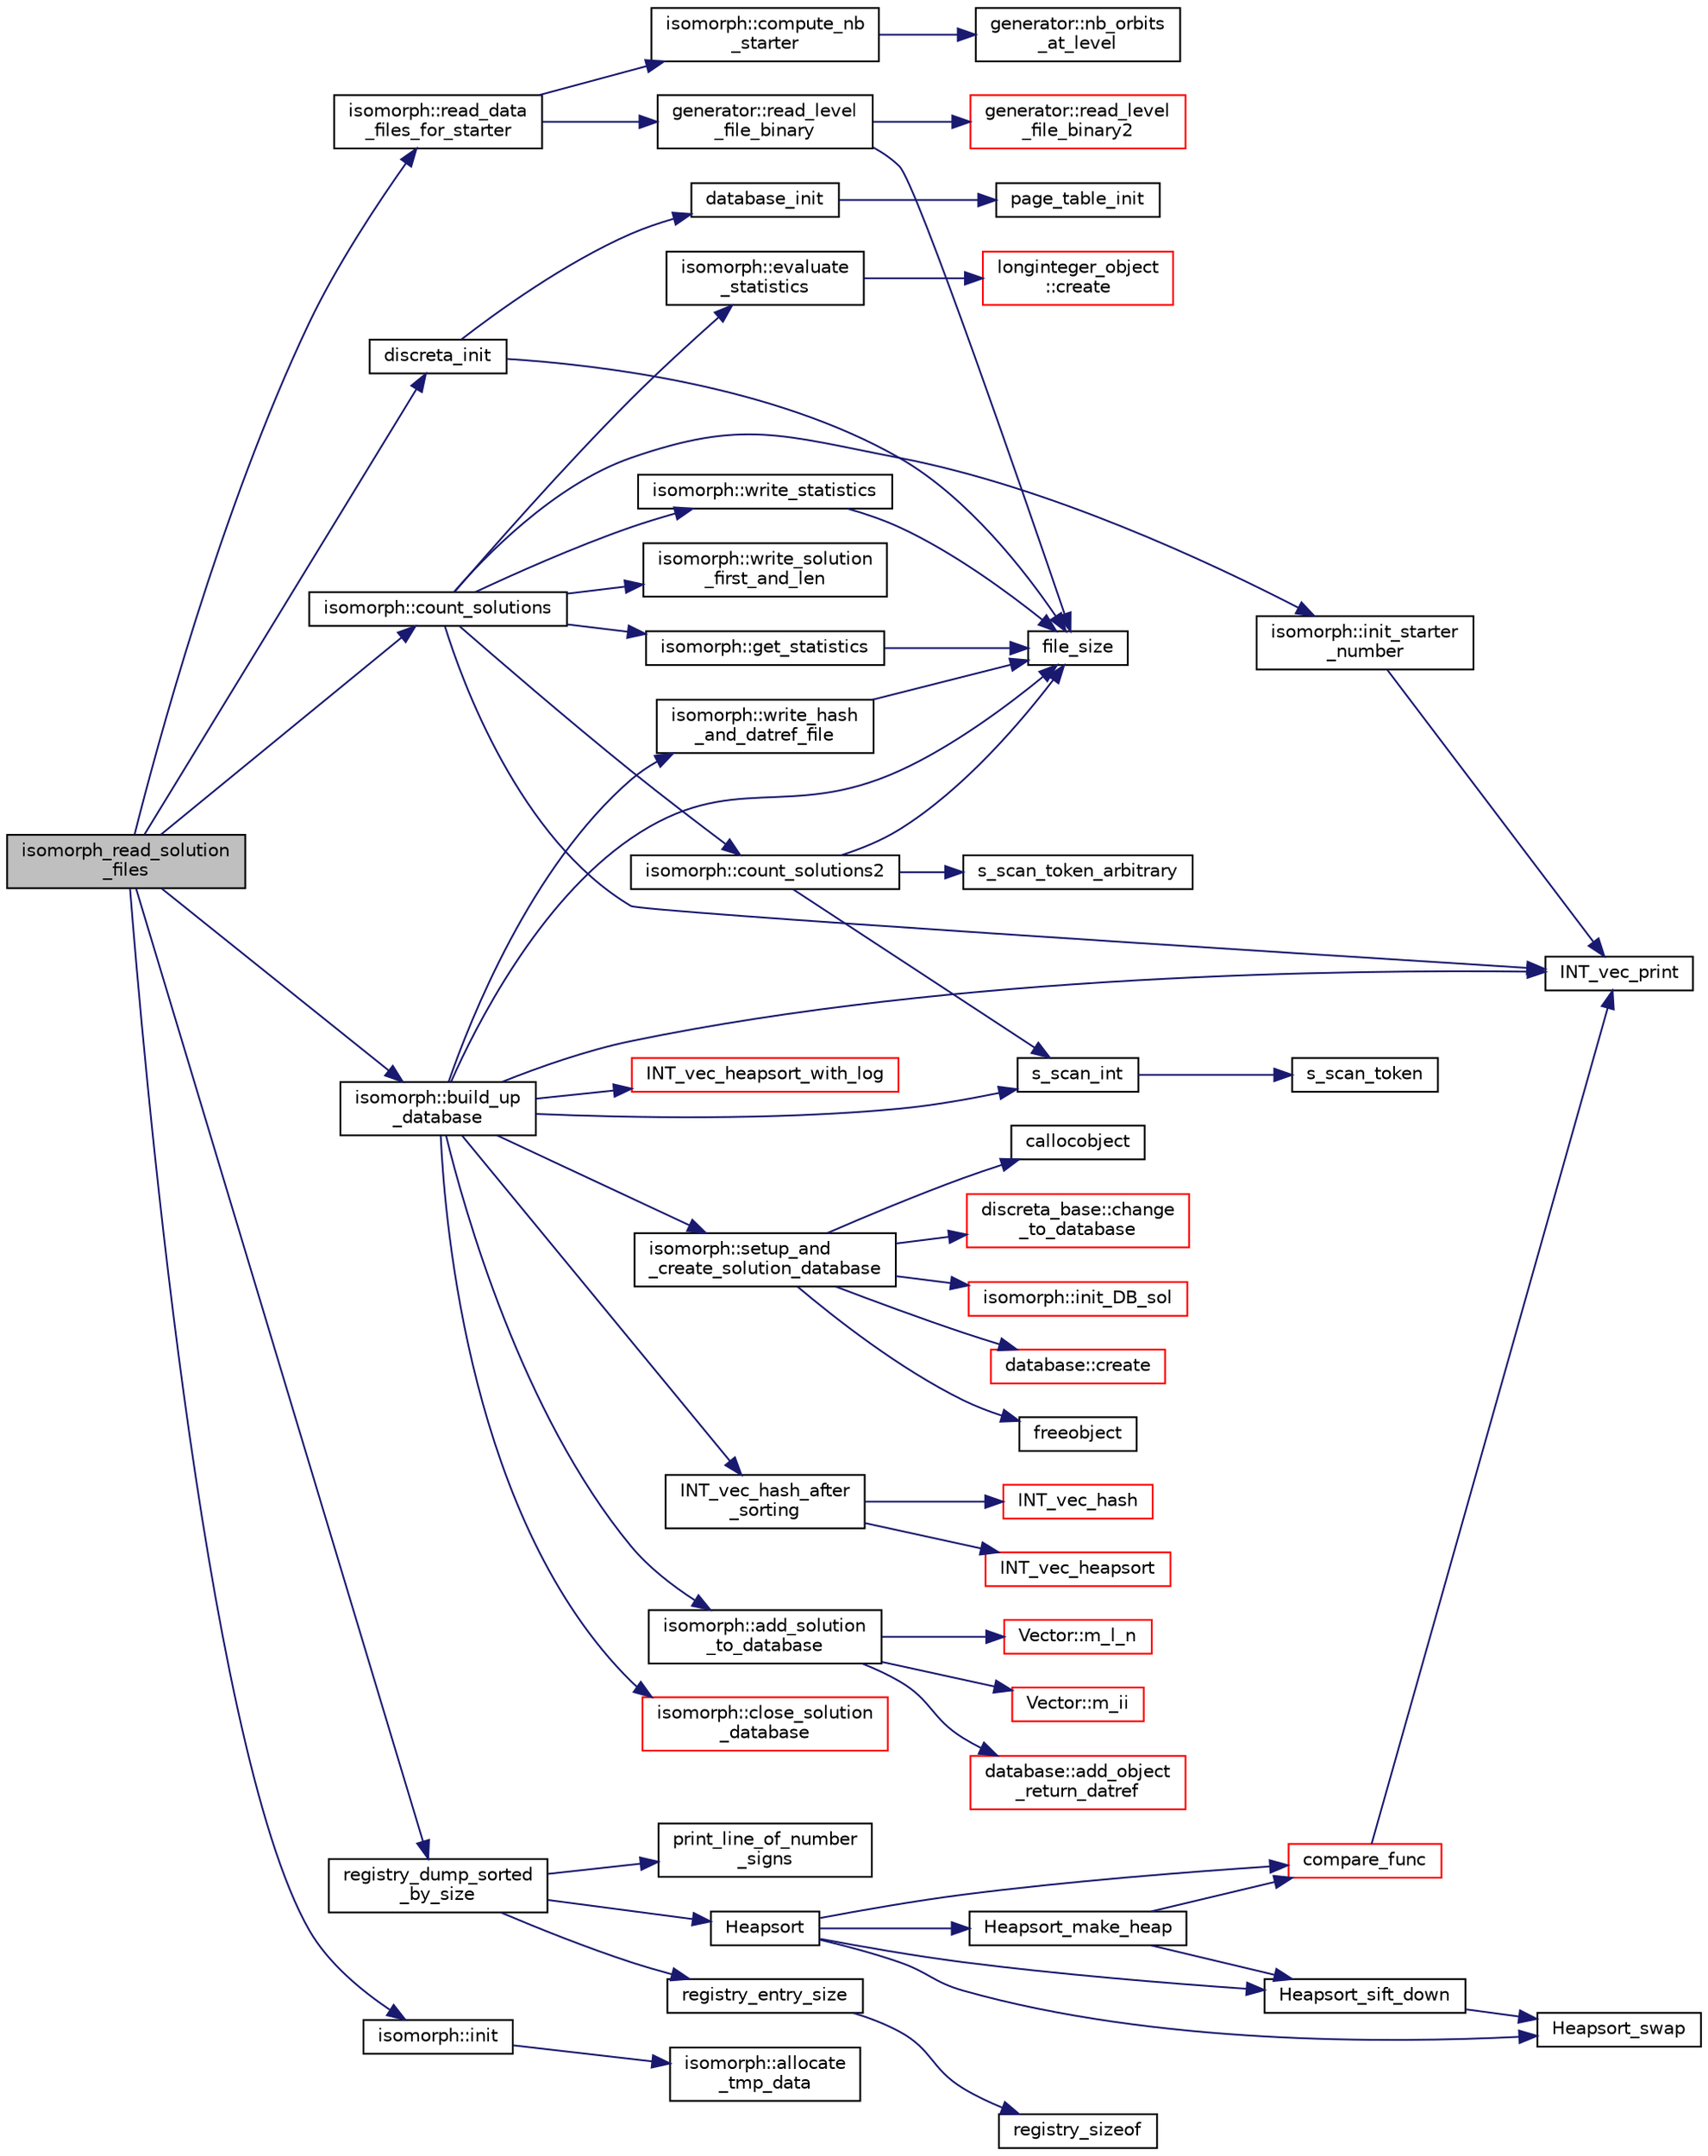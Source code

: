 digraph "isomorph_read_solution_files"
{
  edge [fontname="Helvetica",fontsize="10",labelfontname="Helvetica",labelfontsize="10"];
  node [fontname="Helvetica",fontsize="10",shape=record];
  rankdir="LR";
  Node6048 [label="isomorph_read_solution\l_files",height=0.2,width=0.4,color="black", fillcolor="grey75", style="filled", fontcolor="black"];
  Node6048 -> Node6049 [color="midnightblue",fontsize="10",style="solid",fontname="Helvetica"];
  Node6049 [label="discreta_init",height=0.2,width=0.4,color="black", fillcolor="white", style="filled",URL="$d9/d60/discreta_8h.html#a26c1fcfc028f99baaccd7da37c8688e7"];
  Node6049 -> Node6050 [color="midnightblue",fontsize="10",style="solid",fontname="Helvetica"];
  Node6050 [label="file_size",height=0.2,width=0.4,color="black", fillcolor="white", style="filled",URL="$df/dbf/sajeeb_8_c.html#a5c37cf5785204b6e9adf647dc14d0e50"];
  Node6049 -> Node6051 [color="midnightblue",fontsize="10",style="solid",fontname="Helvetica"];
  Node6051 [label="database_init",height=0.2,width=0.4,color="black", fillcolor="white", style="filled",URL="$d8/d5a/btree_8_c.html#a925ec7a8df95c484c506e7d1a0419f1c"];
  Node6051 -> Node6052 [color="midnightblue",fontsize="10",style="solid",fontname="Helvetica"];
  Node6052 [label="page_table_init",height=0.2,width=0.4,color="black", fillcolor="white", style="filled",URL="$d9/d60/discreta_8h.html#ab1c17c254db929b1c70f13c60f3efbbe"];
  Node6048 -> Node6053 [color="midnightblue",fontsize="10",style="solid",fontname="Helvetica"];
  Node6053 [label="isomorph::init",height=0.2,width=0.4,color="black", fillcolor="white", style="filled",URL="$d3/d5f/classisomorph.html#ad10f09aafccb67e0871404d61a68e0d9"];
  Node6053 -> Node6054 [color="midnightblue",fontsize="10",style="solid",fontname="Helvetica"];
  Node6054 [label="isomorph::allocate\l_tmp_data",height=0.2,width=0.4,color="black", fillcolor="white", style="filled",URL="$d3/d5f/classisomorph.html#a2aba74f4e4c524cfee6c9faea33474c2"];
  Node6048 -> Node6055 [color="midnightblue",fontsize="10",style="solid",fontname="Helvetica"];
  Node6055 [label="isomorph::read_data\l_files_for_starter",height=0.2,width=0.4,color="black", fillcolor="white", style="filled",URL="$d3/d5f/classisomorph.html#a388ff858a7a437e12b5a96121294f48f"];
  Node6055 -> Node6056 [color="midnightblue",fontsize="10",style="solid",fontname="Helvetica"];
  Node6056 [label="generator::read_level\l_file_binary",height=0.2,width=0.4,color="black", fillcolor="white", style="filled",URL="$d7/d73/classgenerator.html#a03b82a8bd61e9d6af1a8c114274b2be2"];
  Node6056 -> Node6050 [color="midnightblue",fontsize="10",style="solid",fontname="Helvetica"];
  Node6056 -> Node6057 [color="midnightblue",fontsize="10",style="solid",fontname="Helvetica"];
  Node6057 [label="generator::read_level\l_file_binary2",height=0.2,width=0.4,color="red", fillcolor="white", style="filled",URL="$d7/d73/classgenerator.html#a1122a5fc388f2ca946f920ed965eb8b7"];
  Node6055 -> Node6062 [color="midnightblue",fontsize="10",style="solid",fontname="Helvetica"];
  Node6062 [label="isomorph::compute_nb\l_starter",height=0.2,width=0.4,color="black", fillcolor="white", style="filled",URL="$d3/d5f/classisomorph.html#ac899e1617283a043eab938ee0f84ea51"];
  Node6062 -> Node6063 [color="midnightblue",fontsize="10",style="solid",fontname="Helvetica"];
  Node6063 [label="generator::nb_orbits\l_at_level",height=0.2,width=0.4,color="black", fillcolor="white", style="filled",URL="$d7/d73/classgenerator.html#a020f3d8378448310d044a4a24fadf301"];
  Node6048 -> Node6064 [color="midnightblue",fontsize="10",style="solid",fontname="Helvetica"];
  Node6064 [label="isomorph::count_solutions",height=0.2,width=0.4,color="black", fillcolor="white", style="filled",URL="$d3/d5f/classisomorph.html#a894cb7cc3e1ce703af74cb8e7aade287"];
  Node6064 -> Node6065 [color="midnightblue",fontsize="10",style="solid",fontname="Helvetica"];
  Node6065 [label="isomorph::count_solutions2",height=0.2,width=0.4,color="black", fillcolor="white", style="filled",URL="$d3/d5f/classisomorph.html#af4188dae2ed875b1e5ba95ee8b3624aa"];
  Node6065 -> Node6050 [color="midnightblue",fontsize="10",style="solid",fontname="Helvetica"];
  Node6065 -> Node6066 [color="midnightblue",fontsize="10",style="solid",fontname="Helvetica"];
  Node6066 [label="s_scan_int",height=0.2,width=0.4,color="black", fillcolor="white", style="filled",URL="$d5/db4/io__and__os_8h.html#ab43cab8ae063700a2fc82113b69eea5f"];
  Node6066 -> Node6067 [color="midnightblue",fontsize="10",style="solid",fontname="Helvetica"];
  Node6067 [label="s_scan_token",height=0.2,width=0.4,color="black", fillcolor="white", style="filled",URL="$d4/d74/util_8_c.html#a8d1a4ad92d09138f7a1a7e389469ed45"];
  Node6065 -> Node6068 [color="midnightblue",fontsize="10",style="solid",fontname="Helvetica"];
  Node6068 [label="s_scan_token_arbitrary",height=0.2,width=0.4,color="black", fillcolor="white", style="filled",URL="$d5/db4/io__and__os_8h.html#aa2a992efd4d871acb1d802a4e5001d8d"];
  Node6064 -> Node6069 [color="midnightblue",fontsize="10",style="solid",fontname="Helvetica"];
  Node6069 [label="INT_vec_print",height=0.2,width=0.4,color="black", fillcolor="white", style="filled",URL="$df/dbf/sajeeb_8_c.html#a79a5901af0b47dd0d694109543c027fe"];
  Node6064 -> Node6070 [color="midnightblue",fontsize="10",style="solid",fontname="Helvetica"];
  Node6070 [label="isomorph::init_starter\l_number",height=0.2,width=0.4,color="black", fillcolor="white", style="filled",URL="$d3/d5f/classisomorph.html#a93b1d8fa988ca12f5f231fc4420873b2"];
  Node6070 -> Node6069 [color="midnightblue",fontsize="10",style="solid",fontname="Helvetica"];
  Node6064 -> Node6071 [color="midnightblue",fontsize="10",style="solid",fontname="Helvetica"];
  Node6071 [label="isomorph::write_solution\l_first_and_len",height=0.2,width=0.4,color="black", fillcolor="white", style="filled",URL="$d3/d5f/classisomorph.html#acb8172820825e122c6e785582be1440e"];
  Node6064 -> Node6072 [color="midnightblue",fontsize="10",style="solid",fontname="Helvetica"];
  Node6072 [label="isomorph::get_statistics",height=0.2,width=0.4,color="black", fillcolor="white", style="filled",URL="$d3/d5f/classisomorph.html#a70c817cfed4be5d19ce2c902d161d184"];
  Node6072 -> Node6050 [color="midnightblue",fontsize="10",style="solid",fontname="Helvetica"];
  Node6064 -> Node6073 [color="midnightblue",fontsize="10",style="solid",fontname="Helvetica"];
  Node6073 [label="isomorph::write_statistics",height=0.2,width=0.4,color="black", fillcolor="white", style="filled",URL="$d3/d5f/classisomorph.html#ae9ebe6e1defa50c76708492862152c9a"];
  Node6073 -> Node6050 [color="midnightblue",fontsize="10",style="solid",fontname="Helvetica"];
  Node6064 -> Node6074 [color="midnightblue",fontsize="10",style="solid",fontname="Helvetica"];
  Node6074 [label="isomorph::evaluate\l_statistics",height=0.2,width=0.4,color="black", fillcolor="white", style="filled",URL="$d3/d5f/classisomorph.html#ade4cdca1757163cda5a1ff58a75da284"];
  Node6074 -> Node6075 [color="midnightblue",fontsize="10",style="solid",fontname="Helvetica"];
  Node6075 [label="longinteger_object\l::create",height=0.2,width=0.4,color="red", fillcolor="white", style="filled",URL="$dd/d7e/classlonginteger__object.html#a95d2eebc60849c3963a49298b1f498c2"];
  Node6048 -> Node6081 [color="midnightblue",fontsize="10",style="solid",fontname="Helvetica"];
  Node6081 [label="registry_dump_sorted\l_by_size",height=0.2,width=0.4,color="black", fillcolor="white", style="filled",URL="$d5/db4/io__and__os_8h.html#a219b9a76e136e450523d924ce80734bc"];
  Node6081 -> Node6082 [color="midnightblue",fontsize="10",style="solid",fontname="Helvetica"];
  Node6082 [label="print_line_of_number\l_signs",height=0.2,width=0.4,color="black", fillcolor="white", style="filled",URL="$d5/db4/io__and__os_8h.html#a59b640c1f8b0040f26fa06b641191105"];
  Node6081 -> Node6083 [color="midnightblue",fontsize="10",style="solid",fontname="Helvetica"];
  Node6083 [label="registry_entry_size",height=0.2,width=0.4,color="black", fillcolor="white", style="filled",URL="$df/d84/foundations_2io__and__os_2memory_8_c.html#abb7fc0eff582133f5bd8a7cbd78d742b"];
  Node6083 -> Node6084 [color="midnightblue",fontsize="10",style="solid",fontname="Helvetica"];
  Node6084 [label="registry_sizeof",height=0.2,width=0.4,color="black", fillcolor="white", style="filled",URL="$df/d84/foundations_2io__and__os_2memory_8_c.html#a1ebe71d1cd99d79db497355f608be044"];
  Node6081 -> Node6085 [color="midnightblue",fontsize="10",style="solid",fontname="Helvetica"];
  Node6085 [label="Heapsort",height=0.2,width=0.4,color="black", fillcolor="white", style="filled",URL="$d5/de2/foundations_2data__structures_2data__structures_8h.html#a2af240488f5893071c88af35d9f06b6d"];
  Node6085 -> Node6086 [color="midnightblue",fontsize="10",style="solid",fontname="Helvetica"];
  Node6086 [label="Heapsort_make_heap",height=0.2,width=0.4,color="black", fillcolor="white", style="filled",URL="$d4/dd7/sorting_8_c.html#ae2f81d9c1e532bee5c80dfae7cc45bcc"];
  Node6086 -> Node6087 [color="midnightblue",fontsize="10",style="solid",fontname="Helvetica"];
  Node6087 [label="Heapsort_sift_down",height=0.2,width=0.4,color="black", fillcolor="white", style="filled",URL="$d4/dd7/sorting_8_c.html#a89625a5f8e99e9a76db45ad133b5a3f3"];
  Node6087 -> Node6088 [color="midnightblue",fontsize="10",style="solid",fontname="Helvetica"];
  Node6088 [label="Heapsort_swap",height=0.2,width=0.4,color="black", fillcolor="white", style="filled",URL="$d4/dd7/sorting_8_c.html#a7d47ff5b6218622f072ca38a87900496"];
  Node6086 -> Node6089 [color="midnightblue",fontsize="10",style="solid",fontname="Helvetica"];
  Node6089 [label="compare_func",height=0.2,width=0.4,color="red", fillcolor="white", style="filled",URL="$dc/d77/pentomino__5x5_8_c.html#af532ec92afffcb63cd1f1180e96642d4"];
  Node6089 -> Node6069 [color="midnightblue",fontsize="10",style="solid",fontname="Helvetica"];
  Node6085 -> Node6089 [color="midnightblue",fontsize="10",style="solid",fontname="Helvetica"];
  Node6085 -> Node6088 [color="midnightblue",fontsize="10",style="solid",fontname="Helvetica"];
  Node6085 -> Node6087 [color="midnightblue",fontsize="10",style="solid",fontname="Helvetica"];
  Node6048 -> Node6091 [color="midnightblue",fontsize="10",style="solid",fontname="Helvetica"];
  Node6091 [label="isomorph::build_up\l_database",height=0.2,width=0.4,color="black", fillcolor="white", style="filled",URL="$d3/d5f/classisomorph.html#a40bea8f733a5855879f927fc73324384"];
  Node6091 -> Node6092 [color="midnightblue",fontsize="10",style="solid",fontname="Helvetica"];
  Node6092 [label="isomorph::setup_and\l_create_solution_database",height=0.2,width=0.4,color="black", fillcolor="white", style="filled",URL="$d3/d5f/classisomorph.html#a810a22dfde3c43272107c743ec819b0e"];
  Node6092 -> Node6093 [color="midnightblue",fontsize="10",style="solid",fontname="Helvetica"];
  Node6093 [label="freeobject",height=0.2,width=0.4,color="black", fillcolor="white", style="filled",URL="$d9/d60/discreta_8h.html#a3bd8a0c7f8d0451709f6e310536ff2ae"];
  Node6092 -> Node6094 [color="midnightblue",fontsize="10",style="solid",fontname="Helvetica"];
  Node6094 [label="callocobject",height=0.2,width=0.4,color="black", fillcolor="white", style="filled",URL="$d9/d60/discreta_8h.html#a8bbcb8338d159223714097d10e94364d"];
  Node6092 -> Node6095 [color="midnightblue",fontsize="10",style="solid",fontname="Helvetica"];
  Node6095 [label="discreta_base::change\l_to_database",height=0.2,width=0.4,color="red", fillcolor="white", style="filled",URL="$d7/d71/classdiscreta__base.html#a9187fb1e0526e3d327b78bb19475ae40"];
  Node6092 -> Node6167 [color="midnightblue",fontsize="10",style="solid",fontname="Helvetica"];
  Node6167 [label="isomorph::init_DB_sol",height=0.2,width=0.4,color="red", fillcolor="white", style="filled",URL="$d3/d5f/classisomorph.html#afd8d8a546fa9a7bc6f211b216e291039"];
  Node6092 -> Node6205 [color="midnightblue",fontsize="10",style="solid",fontname="Helvetica"];
  Node6205 [label="database::create",height=0.2,width=0.4,color="red", fillcolor="white", style="filled",URL="$db/d72/classdatabase.html#a41d486156468426370c803bea3976cf1"];
  Node6091 -> Node6050 [color="midnightblue",fontsize="10",style="solid",fontname="Helvetica"];
  Node6091 -> Node6066 [color="midnightblue",fontsize="10",style="solid",fontname="Helvetica"];
  Node6091 -> Node6069 [color="midnightblue",fontsize="10",style="solid",fontname="Helvetica"];
  Node6091 -> Node6229 [color="midnightblue",fontsize="10",style="solid",fontname="Helvetica"];
  Node6229 [label="INT_vec_hash_after\l_sorting",height=0.2,width=0.4,color="black", fillcolor="white", style="filled",URL="$d5/db4/io__and__os_8h.html#aeafeac33912863498dad1e3c222d54b7"];
  Node6229 -> Node6230 [color="midnightblue",fontsize="10",style="solid",fontname="Helvetica"];
  Node6230 [label="INT_vec_heapsort",height=0.2,width=0.4,color="red", fillcolor="white", style="filled",URL="$d5/de2/foundations_2data__structures_2data__structures_8h.html#a3590ad9987f801fbfc94634300182f39"];
  Node6229 -> Node6234 [color="midnightblue",fontsize="10",style="solid",fontname="Helvetica"];
  Node6234 [label="INT_vec_hash",height=0.2,width=0.4,color="red", fillcolor="white", style="filled",URL="$d4/d74/util_8_c.html#a2c14b1034b07b03b4df943066edeb99f"];
  Node6091 -> Node6236 [color="midnightblue",fontsize="10",style="solid",fontname="Helvetica"];
  Node6236 [label="isomorph::add_solution\l_to_database",height=0.2,width=0.4,color="black", fillcolor="white", style="filled",URL="$d3/d5f/classisomorph.html#a18fee606dcd59d50cee898770d01dbc8"];
  Node6236 -> Node6169 [color="midnightblue",fontsize="10",style="solid",fontname="Helvetica"];
  Node6169 [label="Vector::m_l_n",height=0.2,width=0.4,color="red", fillcolor="white", style="filled",URL="$d5/db2/class_vector.html#a5c7c126e6266ecdc832c5ce5bc1cca2f"];
  Node6236 -> Node6237 [color="midnightblue",fontsize="10",style="solid",fontname="Helvetica"];
  Node6237 [label="Vector::m_ii",height=0.2,width=0.4,color="red", fillcolor="white", style="filled",URL="$d5/db2/class_vector.html#aa6a97eabb43f192a47947f4f6acbb04d"];
  Node6236 -> Node6238 [color="midnightblue",fontsize="10",style="solid",fontname="Helvetica"];
  Node6238 [label="database::add_object\l_return_datref",height=0.2,width=0.4,color="red", fillcolor="white", style="filled",URL="$db/d72/classdatabase.html#a6b0c2e6ebb9938c57ce826647ed1ad40"];
  Node6091 -> Node6274 [color="midnightblue",fontsize="10",style="solid",fontname="Helvetica"];
  Node6274 [label="isomorph::write_hash\l_and_datref_file",height=0.2,width=0.4,color="black", fillcolor="white", style="filled",URL="$d3/d5f/classisomorph.html#ad4807ab9c5da6368407eb33e1767c6dd"];
  Node6274 -> Node6050 [color="midnightblue",fontsize="10",style="solid",fontname="Helvetica"];
  Node6091 -> Node6275 [color="midnightblue",fontsize="10",style="solid",fontname="Helvetica"];
  Node6275 [label="INT_vec_heapsort_with_log",height=0.2,width=0.4,color="red", fillcolor="white", style="filled",URL="$d5/de2/foundations_2data__structures_2data__structures_8h.html#a9d838c341cd204ed79499960a8ed393d"];
  Node6091 -> Node6278 [color="midnightblue",fontsize="10",style="solid",fontname="Helvetica"];
  Node6278 [label="isomorph::close_solution\l_database",height=0.2,width=0.4,color="red", fillcolor="white", style="filled",URL="$d3/d5f/classisomorph.html#a4219716e51f60288361e06dd0e91810b"];
}
